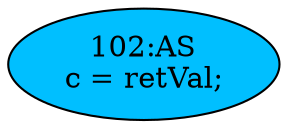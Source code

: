 strict digraph "" {
	node [label="\N"];
	"102:AS"	 [ast="<pyverilog.vparser.ast.Assign object at 0x7f2a7b11bcd0>",
		def_var="['c']",
		fillcolor=deepskyblue,
		label="102:AS
c = retVal;",
		statements="[]",
		style=filled,
		typ=Assign,
		use_var="['retVal']"];
}
